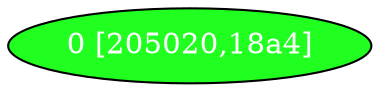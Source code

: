 diGraph libnss3{
	libnss3_0  [style=filled fillcolor="#20FF20" fontcolor="#ffffff" shape=oval label="0 [205020,18a4]"]


}